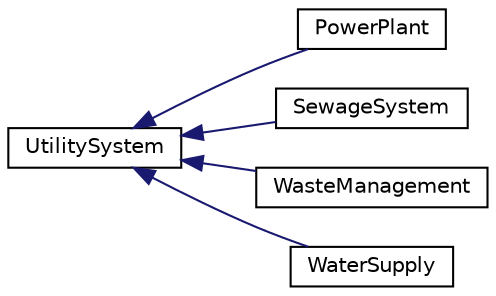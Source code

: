 digraph "Graphical Class Hierarchy"
{
 // LATEX_PDF_SIZE
  edge [fontname="Helvetica",fontsize="10",labelfontname="Helvetica",labelfontsize="10"];
  node [fontname="Helvetica",fontsize="10",shape=record];
  rankdir="LR";
  Node0 [label="UtilitySystem",height=0.2,width=0.4,color="black", fillcolor="white", style="filled",URL="$classUtilitySystem.html",tooltip="Base interface class for handling and processing resources."];
  Node0 -> Node1 [dir="back",color="midnightblue",fontsize="10",style="solid",fontname="Helvetica"];
  Node1 [label="PowerPlant",height=0.2,width=0.4,color="black", fillcolor="white", style="filled",URL="$classPowerPlant.html",tooltip="Manages power generation and distribution."];
  Node0 -> Node2 [dir="back",color="midnightblue",fontsize="10",style="solid",fontname="Helvetica"];
  Node2 [label="SewageSystem",height=0.2,width=0.4,color="black", fillcolor="white", style="filled",URL="$classSewageSystem.html",tooltip="Implementation of UtilitySystem for sewage processing."];
  Node0 -> Node3 [dir="back",color="midnightblue",fontsize="10",style="solid",fontname="Helvetica"];
  Node3 [label="WasteManagement",height=0.2,width=0.4,color="black", fillcolor="white", style="filled",URL="$classWasteManagement.html",tooltip="Manages waste collection and disposal."];
  Node0 -> Node4 [dir="back",color="midnightblue",fontsize="10",style="solid",fontname="Helvetica"];
  Node4 [label="WaterSupply",height=0.2,width=0.4,color="black", fillcolor="white", style="filled",URL="$classWaterSupply.html",tooltip="Manages water distribution system."];
}
